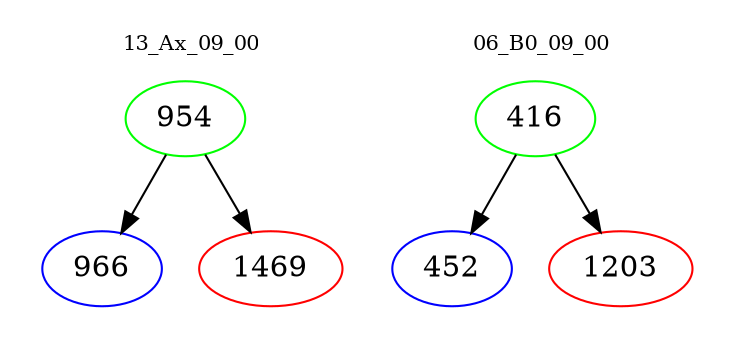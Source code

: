 digraph{
subgraph cluster_0 {
color = white
label = "13_Ax_09_00";
fontsize=10;
T0_954 [label="954", color="green"]
T0_954 -> T0_966 [color="black"]
T0_966 [label="966", color="blue"]
T0_954 -> T0_1469 [color="black"]
T0_1469 [label="1469", color="red"]
}
subgraph cluster_1 {
color = white
label = "06_B0_09_00";
fontsize=10;
T1_416 [label="416", color="green"]
T1_416 -> T1_452 [color="black"]
T1_452 [label="452", color="blue"]
T1_416 -> T1_1203 [color="black"]
T1_1203 [label="1203", color="red"]
}
}
